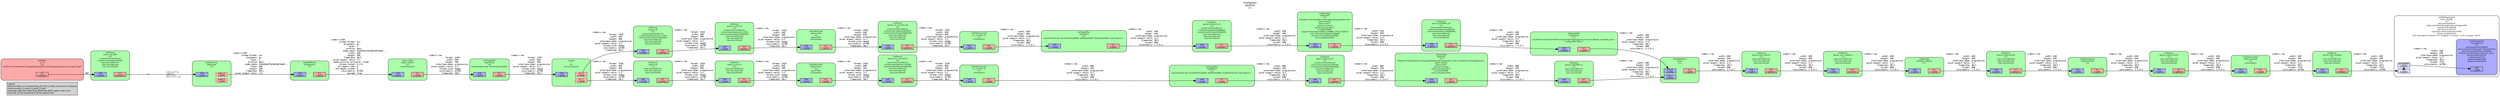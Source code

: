 digraph pipeline {
  rankdir=LR;
  fontname="sans";
  fontsize="10";
  labelloc=t;
  nodesep=.1;
  ranksep=.2;
  label="<GstPipeline>\npipeline0\n[>]";
  node [style="filled,rounded", shape=box, fontsize="9", fontname="sans", margin="0.0,0.0"];
  edge [labelfontsize="6", fontsize="9", fontname="monospace"];
  
  legend [
    pos="0,0!",
    margin="0.05,0.05",
    style="filled",
    label="Legend\lElement-States: [~] void-pending, [0] null, [-] ready, [=] paused, [>] playing\lPad-Activation: [-] none, [>] push, [<] pull\lPad-Flags: [b]locked, [f]lushing, [b]locking, [E]OS; upper-case is set\lPad-Task: [T] has started task, [t] has paused task\l",
  ];
  subgraph cluster_capsfilter2_0x2f406830 {
    fontname="Bitstream Vera Sans";
    fontsize="8";
    style="filled,rounded";
    color=black;
    label="GstCapsFilter\ncapsfilter2\n[>]\ncaps=video/x-raw, format=(string)RGB, width=(int)800, height=(int)320, pixel-aspect-r…";
    subgraph cluster_capsfilter2_0x2f406830_sink {
      label="";
      style="invis";
      capsfilter2_0x2f406830_sink_0x2f40e5b0 [color=black, fillcolor="#aaaaff", label="sink\n[>][bfb]", height="0.2", style="filled,solid"];
    }

    subgraph cluster_capsfilter2_0x2f406830_src {
      label="";
      style="invis";
      capsfilter2_0x2f406830_src_0x2f40e800 [color=black, fillcolor="#ffaaaa", label="src\n[>][bfb]", height="0.2", style="filled,solid"];
    }

    capsfilter2_0x2f406830_sink_0x2f40e5b0 -> capsfilter2_0x2f406830_src_0x2f40e800 [style="invis"];
    fillcolor="#aaffaa";
  }

  capsfilter2_0x2f406830_src_0x2f40e800 -> queue_hailonet_ld_0x2f21bba0_sink_0x2f3ce2d0 [label="video/x-raw\l               width: 800\l              height: 320\l      interlace-mode: progressive\l  pixel-aspect-ratio: 1/1\l           framerate: 30/1\l              format: RGB\l         colorimetry: 1:1:5:1\l"]
  subgraph cluster_capsfilter1_0x2f4064f0 {
    fontname="Bitstream Vera Sans";
    fontsize="8";
    style="filled,rounded";
    color=black;
    label="GstCapsFilter\ncapsfilter1\n[>]\ncaps=video/x-raw, format=(string)RGB, width=(int)640, height=(int)640, pixel-aspect-r…";
    subgraph cluster_capsfilter1_0x2f4064f0_sink {
      label="";
      style="invis";
      capsfilter1_0x2f4064f0_sink_0x2f40e110 [color=black, fillcolor="#aaaaff", label="sink\n[>][bfb]", height="0.2", style="filled,solid"];
    }

    subgraph cluster_capsfilter1_0x2f4064f0_src {
      label="";
      style="invis";
      capsfilter1_0x2f4064f0_src_0x2f40e360 [color=black, fillcolor="#ffaaaa", label="src\n[>][bfb]", height="0.2", style="filled,solid"];
    }

    capsfilter1_0x2f4064f0_sink_0x2f40e110 -> capsfilter1_0x2f4064f0_src_0x2f40e360 [style="invis"];
    fillcolor="#aaffaa";
  }

  capsfilter1_0x2f4064f0_src_0x2f40e360 -> queue_hailonet_od_0x2f21aca0_sink_0x2f2d9550 [label="video/x-raw\l               width: 640\l              height: 640\l      interlace-mode: progressive\l  pixel-aspect-ratio: 1/1\l           framerate: 30/1\l              format: RGB\l         colorimetry: 1:1:5:1\l"]
  subgraph cluster_capsfilter0_0x2f4061b0 {
    fontname="Bitstream Vera Sans";
    fontsize="8";
    style="filled,rounded";
    color=black;
    label="GstCapsFilter\ncapsfilter0\n[>]\ncaps=video/x-raw, format=(string)I420";
    subgraph cluster_capsfilter0_0x2f4061b0_sink {
      label="";
      style="invis";
      capsfilter0_0x2f4061b0_sink_0x2f3eba30 [color=black, fillcolor="#aaaaff", label="sink\n[>][bfb]", height="0.2", style="filled,solid"];
    }

    subgraph cluster_capsfilter0_0x2f4061b0_src {
      label="";
      style="invis";
      capsfilter0_0x2f4061b0_src_0x2f3ebc80 [color=black, fillcolor="#ffaaaa", label="src\n[>][bfb]", height="0.2", style="filled,solid"];
    }

    capsfilter0_0x2f4061b0_sink_0x2f3eba30 -> capsfilter0_0x2f4061b0_src_0x2f3ebc80 [style="invis"];
    fillcolor="#aaffaa";
  }

  capsfilter0_0x2f4061b0_src_0x2f3ebc80 -> t_0x2f396000_sink_0x2f2139e0 [label="video/x-raw\l              format: I420\l               width: 640\l              height: 360\l      interlace-mode: progressive\l  pixel-aspect-ratio: 1/1\l         chroma-site: mpeg2\l         colorimetry: bt709\l           framerate: 30/1\l"]
  subgraph cluster_hailo_display_0x2f4000f0 {
    fontname="Bitstream Vera Sans";
    fontsize="8";
    style="filled,rounded";
    color=black;
    label="GstFPSDisplaySink\nhailo_display\n[>]\ntext-overlay=FALSE\nvideo-sink=(GstXvImageSink) xvimagesink0\nmax-fps=19.428208\nmin-fps=14.922252\nsignal-fps-measurements=TRUE\nframes-rendered=50\nlast-message=\"rendered: 47, dropped: 0, current: 15.26, average: 16.65\"";
    subgraph cluster_hailo_display_0x2f4000f0_sink {
      label="";
      style="invis";
      _proxypad0_0x2f4040b0 [color=black, fillcolor="#ddddff", label="proxypad0\n[>][bfb]", height="0.2", style="filled,solid"];
    hailo_display_0x2f4000f0_sink_0x2f402060 -> _proxypad0_0x2f4040b0 [style=dashed, minlen=0]
      hailo_display_0x2f4000f0_sink_0x2f402060 [color=black, fillcolor="#ddddff", label="sink\n[>][bfb]", height="0.2", style="filled,solid"];
    }

    fillcolor="#ffffff";
    subgraph cluster_xvimagesink0_0x2f3fc340 {
      fontname="Bitstream Vera Sans";
      fontsize="8";
      style="filled,rounded";
      color=black;
      label="GstXvImageSink\nxvimagesink0\n[>]\nmax-lateness=5000000\nlast-sample=((GstSample*) 0x2f1b6250)\nprocessing-deadline=15000000\ndevice-name=\"glamor textured video\"\ndouble-buffer=FALSE\ncolorkey=526352\nwindow-width=640\nwindow-height=640";
      subgraph cluster_xvimagesink0_0x2f3fc340_sink {
        label="";
        style="invis";
        xvimagesink0_0x2f3fc340_sink_0x2f3eb7e0 [color=black, fillcolor="#aaaaff", label="sink\n[>][bfb]", height="0.2", style="filled,solid"];
      }

      fillcolor="#aaaaff";
    }

    _proxypad0_0x2f4040b0 -> xvimagesink0_0x2f3fc340_sink_0x2f3eb7e0 [label="video/x-raw\l               width: 640\l              height: 640\l      interlace-mode: progressive\l  pixel-aspect-ratio: 1/1\l           framerate: 30/1\l              format: YV12\l         colorimetry: bt709\l"]
  }

  subgraph cluster_queue_hailo_display_0x2f3d1040 {
    fontname="Bitstream Vera Sans";
    fontsize="8";
    style="filled,rounded";
    color=black;
    label="GstQueue\nqueue_hailo_display\n[>]\nmax-size-buffers=5\nmax-size-bytes=0\nmax-size-time=0";
    subgraph cluster_queue_hailo_display_0x2f3d1040_sink {
      label="";
      style="invis";
      queue_hailo_display_0x2f3d1040_sink_0x2f3eb340 [color=black, fillcolor="#aaaaff", label="sink\n[>][bfb]", height="0.2", style="filled,solid"];
    }

    subgraph cluster_queue_hailo_display_0x2f3d1040_src {
      label="";
      style="invis";
      queue_hailo_display_0x2f3d1040_src_0x2f3eb590 [color=black, fillcolor="#ffaaaa", label="src\n[>][bfb][T]", height="0.2", style="filled,solid"];
    }

    queue_hailo_display_0x2f3d1040_sink_0x2f3eb340 -> queue_hailo_display_0x2f3d1040_src_0x2f3eb590 [style="invis"];
    fillcolor="#aaffaa";
  }

  queue_hailo_display_0x2f3d1040_src_0x2f3eb590 -> hailo_display_0x2f4000f0_sink_0x2f402060 [label="video/x-raw\l               width: 640\l              height: 640\l      interlace-mode: progressive\l  pixel-aspect-ratio: 1/1\l           framerate: 30/1\l              format: YV12\l         colorimetry: bt709\l"]
  subgraph cluster_videoconvert0_0x2f3a5500 {
    fontname="Bitstream Vera Sans";
    fontsize="8";
    style="filled,rounded";
    color=black;
    label="GstVideoConvert\nvideoconvert0\n[>]\nn-threads=3";
    subgraph cluster_videoconvert0_0x2f3a5500_sink {
      label="";
      style="invis";
      videoconvert0_0x2f3a5500_sink_0x2f3eaea0 [color=black, fillcolor="#aaaaff", label="sink\n[>][bfb]", height="0.2", style="filled,solid"];
    }

    subgraph cluster_videoconvert0_0x2f3a5500_src {
      label="";
      style="invis";
      videoconvert0_0x2f3a5500_src_0x2f3eb0f0 [color=black, fillcolor="#ffaaaa", label="src\n[>][bfb]", height="0.2", style="filled,solid"];
    }

    videoconvert0_0x2f3a5500_sink_0x2f3eaea0 -> videoconvert0_0x2f3a5500_src_0x2f3eb0f0 [style="invis"];
    fillcolor="#aaffaa";
  }

  videoconvert0_0x2f3a5500_src_0x2f3eb0f0 -> queue_hailo_display_0x2f3d1040_sink_0x2f3eb340 [label="video/x-raw\l               width: 640\l              height: 640\l      interlace-mode: progressive\l  pixel-aspect-ratio: 1/1\l           framerate: 30/1\l              format: YV12\l         colorimetry: bt709\l"]
  subgraph cluster_queue_videoconvert_0x2f3d0d40 {
    fontname="Bitstream Vera Sans";
    fontsize="8";
    style="filled,rounded";
    color=black;
    label="GstQueue\nqueue_videoconvert\n[>]\nmax-size-buffers=5\nmax-size-bytes=0\nmax-size-time=0";
    subgraph cluster_queue_videoconvert_0x2f3d0d40_sink {
      label="";
      style="invis";
      queue_videoconvert_0x2f3d0d40_sink_0x2f3eaa00 [color=black, fillcolor="#aaaaff", label="sink\n[>][bfb]", height="0.2", style="filled,solid"];
    }

    subgraph cluster_queue_videoconvert_0x2f3d0d40_src {
      label="";
      style="invis";
      queue_videoconvert_0x2f3d0d40_src_0x2f3eac50 [color=black, fillcolor="#ffaaaa", label="src\n[>][bfb][T]", height="0.2", style="filled,solid"];
    }

    queue_videoconvert_0x2f3d0d40_sink_0x2f3eaa00 -> queue_videoconvert_0x2f3d0d40_src_0x2f3eac50 [style="invis"];
    fillcolor="#aaffaa";
  }

  queue_videoconvert_0x2f3d0d40_src_0x2f3eac50 -> videoconvert0_0x2f3a5500_sink_0x2f3eaea0 [label="video/x-raw\l               width: 640\l              height: 640\l      interlace-mode: progressive\l  pixel-aspect-ratio: 1/1\l           framerate: 30/1\l              format: RGB\l         colorimetry: 1:1:5:1\l"]
  subgraph cluster_hailooverlay0_0x2f3ec1c0 {
    fontname="Bitstream Vera Sans";
    fontsize="8";
    style="filled,rounded";
    color=black;
    label="GstHailoOverlay\nhailooverlay0\n[>]";
    subgraph cluster_hailooverlay0_0x2f3ec1c0_sink {
      label="";
      style="invis";
      hailooverlay0_0x2f3ec1c0_sink_0x2f3ea560 [color=black, fillcolor="#aaaaff", label="sink\n[>][bfb]", height="0.2", style="filled,solid"];
    }

    subgraph cluster_hailooverlay0_0x2f3ec1c0_src {
      label="";
      style="invis";
      hailooverlay0_0x2f3ec1c0_src_0x2f3ea7b0 [color=black, fillcolor="#ffaaaa", label="src\n[>][bfb]", height="0.2", style="filled,solid"];
    }

    hailooverlay0_0x2f3ec1c0_sink_0x2f3ea560 -> hailooverlay0_0x2f3ec1c0_src_0x2f3ea7b0 [style="invis"];
    fillcolor="#aaffaa";
  }

  hailooverlay0_0x2f3ec1c0_src_0x2f3ea7b0 -> queue_videoconvert_0x2f3d0d40_sink_0x2f3eaa00 [label="video/x-raw\l               width: 640\l              height: 640\l      interlace-mode: progressive\l  pixel-aspect-ratio: 1/1\l           framerate: 30/1\l              format: RGB\l         colorimetry: 1:1:5:1\l"]
  subgraph cluster_queue_hailooverlay_0x2f3d0a40 {
    fontname="Bitstream Vera Sans";
    fontsize="8";
    style="filled,rounded";
    color=black;
    label="GstQueue\nqueue_hailooverlay\n[>]\nmax-size-buffers=5\nmax-size-bytes=0\nmax-size-time=0";
    subgraph cluster_queue_hailooverlay_0x2f3d0a40_sink {
      label="";
      style="invis";
      queue_hailooverlay_0x2f3d0a40_sink_0x2f3ea0c0 [color=black, fillcolor="#aaaaff", label="sink\n[>][bfb]", height="0.2", style="filled,solid"];
    }

    subgraph cluster_queue_hailooverlay_0x2f3d0a40_src {
      label="";
      style="invis";
      queue_hailooverlay_0x2f3d0a40_src_0x2f3ea310 [color=black, fillcolor="#ffaaaa", label="src\n[>][bfb][T]", height="0.2", style="filled,solid"];
    }

    queue_hailooverlay_0x2f3d0a40_sink_0x2f3ea0c0 -> queue_hailooverlay_0x2f3d0a40_src_0x2f3ea310 [style="invis"];
    fillcolor="#aaffaa";
  }

  queue_hailooverlay_0x2f3d0a40_src_0x2f3ea310 -> hailooverlay0_0x2f3ec1c0_sink_0x2f3ea560 [label="video/x-raw\l               width: 640\l              height: 640\l      interlace-mode: progressive\l  pixel-aspect-ratio: 1/1\l           framerate: 30/1\l              format: RGB\l         colorimetry: 1:1:5:1\l"]
  subgraph cluster_identity_callback_0x2f3e40e0 {
    fontname="Bitstream Vera Sans";
    fontsize="8";
    style="filled,rounded";
    color=black;
    label="GstIdentity\nidentity_callback\n[>]";
    subgraph cluster_identity_callback_0x2f3e40e0_sink {
      label="";
      style="invis";
      identity_callback_0x2f3e40e0_sink_0x2f3cf9f0 [color=black, fillcolor="#aaaaff", label="sink\n[>][bfb]", height="0.2", style="filled,solid"];
    }

    subgraph cluster_identity_callback_0x2f3e40e0_src {
      label="";
      style="invis";
      identity_callback_0x2f3e40e0_src_0x2f3cfc40 [color=black, fillcolor="#ffaaaa", label="src\n[>][bfb]", height="0.2", style="filled,solid"];
    }

    identity_callback_0x2f3e40e0_sink_0x2f3cf9f0 -> identity_callback_0x2f3e40e0_src_0x2f3cfc40 [style="invis"];
    fillcolor="#aaffaa";
  }

  identity_callback_0x2f3e40e0_src_0x2f3cfc40 -> queue_hailooverlay_0x2f3d0a40_sink_0x2f3ea0c0 [label="video/x-raw\l               width: 640\l              height: 640\l      interlace-mode: progressive\l  pixel-aspect-ratio: 1/1\l           framerate: 30/1\l              format: RGB\l         colorimetry: 1:1:5:1\l"]
  subgraph cluster_queue_user_callback_0x2f3d0740 {
    fontname="Bitstream Vera Sans";
    fontsize="8";
    style="filled,rounded";
    color=black;
    label="GstQueue\nqueue_user_callback\n[>]\nmax-size-buffers=5\nmax-size-bytes=0\nmax-size-time=0";
    subgraph cluster_queue_user_callback_0x2f3d0740_sink {
      label="";
      style="invis";
      queue_user_callback_0x2f3d0740_sink_0x2f3cf550 [color=black, fillcolor="#aaaaff", label="sink\n[>][bfb]", height="0.2", style="filled,solid"];
    }

    subgraph cluster_queue_user_callback_0x2f3d0740_src {
      label="";
      style="invis";
      queue_user_callback_0x2f3d0740_src_0x2f3cf7a0 [color=black, fillcolor="#ffaaaa", label="src\n[>][bfb][T]", height="0.2", style="filled,solid"];
    }

    queue_user_callback_0x2f3d0740_sink_0x2f3cf550 -> queue_user_callback_0x2f3d0740_src_0x2f3cf7a0 [style="invis"];
    fillcolor="#aaffaa";
  }

  queue_user_callback_0x2f3d0740_src_0x2f3cf7a0 -> identity_callback_0x2f3e40e0_sink_0x2f3cf9f0 [label="video/x-raw\l               width: 640\l              height: 640\l      interlace-mode: progressive\l  pixel-aspect-ratio: 1/1\l           framerate: 30/1\l              format: RGB\l         colorimetry: 1:1:5:1\l"]
  subgraph cluster_queue_hailo_python_0x2f3d0440 {
    fontname="Bitstream Vera Sans";
    fontsize="8";
    style="filled,rounded";
    color=black;
    label="GstQueue\nqueue_hailo_python\n[>]\nmax-size-buffers=5\nmax-size-bytes=0\nmax-size-time=0";
    subgraph cluster_queue_hailo_python_0x2f3d0440_sink {
      label="";
      style="invis";
      queue_hailo_python_0x2f3d0440_sink_0x2f3cf0b0 [color=black, fillcolor="#aaaaff", label="sink\n[>][bfb]", height="0.2", style="filled,solid"];
    }

    subgraph cluster_queue_hailo_python_0x2f3d0440_src {
      label="";
      style="invis";
      queue_hailo_python_0x2f3d0440_src_0x2f3cf300 [color=black, fillcolor="#ffaaaa", label="src\n[>][bfb][T]", height="0.2", style="filled,solid"];
    }

    queue_hailo_python_0x2f3d0440_sink_0x2f3cf0b0 -> queue_hailo_python_0x2f3d0440_src_0x2f3cf300 [style="invis"];
    fillcolor="#aaffaa";
  }

  queue_hailo_python_0x2f3d0440_src_0x2f3cf300 -> queue_user_callback_0x2f3d0740_sink_0x2f3cf550 [label="video/x-raw\l               width: 640\l              height: 640\l      interlace-mode: progressive\l  pixel-aspect-ratio: 1/1\l           framerate: 30/1\l              format: RGB\l         colorimetry: 1:1:5:1\l"]
  subgraph cluster_queue_hailofilter_ld_0x2f3d0140 {
    fontname="Bitstream Vera Sans";
    fontsize="8";
    style="filled,rounded";
    color=black;
    label="GstQueue\nqueue_hailofilter_ld\n[>]\nmax-size-buffers=3\nmax-size-bytes=0\nmax-size-time=0";
    subgraph cluster_queue_hailofilter_ld_0x2f3d0140_sink {
      label="";
      style="invis";
      queue_hailofilter_ld_0x2f3d0140_sink_0x2f3cec10 [color=black, fillcolor="#aaaaff", label="sink\n[>][bfb]", height="0.2", style="filled,solid"];
    }

    subgraph cluster_queue_hailofilter_ld_0x2f3d0140_src {
      label="";
      style="invis";
      queue_hailofilter_ld_0x2f3d0140_src_0x2f3cee60 [color=black, fillcolor="#ffaaaa", label="src\n[>][bfb][T]", height="0.2", style="filled,solid"];
    }

    queue_hailofilter_ld_0x2f3d0140_sink_0x2f3cec10 -> queue_hailofilter_ld_0x2f3d0140_src_0x2f3cee60 [style="invis"];
    fillcolor="#aaffaa";
  }

  queue_hailofilter_ld_0x2f3d0140_src_0x2f3cee60 -> hmux_0x2f20c010_sink_1_0x2f2122c0 [label="video/x-raw\l               width: 800\l              height: 320\l      interlace-mode: progressive\l  pixel-aspect-ratio: 1/1\l           framerate: 30/1\l              format: RGB\l         colorimetry: 1:1:5:1\l"]
  subgraph cluster_hailonet1_0x2f22e6c0 {
    fontname="Bitstream Vera Sans";
    fontsize="8";
    style="filled,rounded";
    color=black;
    label="GstHailoNet\nhailonet1\n[>]\nhef-path=\"/home/william-stengg/Desktop/Hailo-Application-Code-Examples/runtime/python/la…\nbatch-size=2\ndevice-id=\"\"\ndevice-count=0\nvdevice-group-id=\"1\"\nis-active=TRUE\nforce-writable=TRUE";
    subgraph cluster_hailonet1_0x2f22e6c0_sink {
      label="";
      style="invis";
      hailonet1_0x2f22e6c0_sink_0x2f3ce770 [color=black, fillcolor="#aaaaff", label="sink\n[>][bfb]", height="0.2", style="filled,solid"];
    }

    subgraph cluster_hailonet1_0x2f22e6c0_src {
      label="";
      style="invis";
      hailonet1_0x2f22e6c0_src_0x2f3ce9c0 [color=black, fillcolor="#ffaaaa", label="src\n[>][bfb]", height="0.2", style="filled,solid"];
    }

    hailonet1_0x2f22e6c0_sink_0x2f3ce770 -> hailonet1_0x2f22e6c0_src_0x2f3ce9c0 [style="invis"];
    fillcolor="#aaffaa";
  }

  hailonet1_0x2f22e6c0_src_0x2f3ce9c0 -> queue_hailofilter_ld_0x2f3d0140_sink_0x2f3cec10 [label="video/x-raw\l               width: 800\l              height: 320\l      interlace-mode: progressive\l  pixel-aspect-ratio: 1/1\l           framerate: 30/1\l              format: RGB\l         colorimetry: 1:1:5:1\l"]
  subgraph cluster_queue_hailonet_ld_0x2f21bba0 {
    fontname="Bitstream Vera Sans";
    fontsize="8";
    style="filled,rounded";
    color=black;
    label="GstQueue\nqueue_hailonet_ld\n[>]\ncurrent-level-buffers=3\ncurrent-level-bytes=2304000\ncurrent-level-time=100000000\nmax-size-buffers=3\nmax-size-bytes=0\nmax-size-time=0";
    subgraph cluster_queue_hailonet_ld_0x2f21bba0_sink {
      label="";
      style="invis";
      queue_hailonet_ld_0x2f21bba0_sink_0x2f3ce2d0 [color=black, fillcolor="#aaaaff", label="sink\n[>][bfb]", height="0.2", style="filled,solid"];
    }

    subgraph cluster_queue_hailonet_ld_0x2f21bba0_src {
      label="";
      style="invis";
      queue_hailonet_ld_0x2f21bba0_src_0x2f3ce520 [color=black, fillcolor="#ffaaaa", label="src\n[>][bfb][T]", height="0.2", style="filled,solid"];
    }

    queue_hailonet_ld_0x2f21bba0_sink_0x2f3ce2d0 -> queue_hailonet_ld_0x2f21bba0_src_0x2f3ce520 [style="invis"];
    fillcolor="#aaffaa";
  }

  queue_hailonet_ld_0x2f21bba0_src_0x2f3ce520 -> hailonet1_0x2f22e6c0_sink_0x2f3ce770 [label="video/x-raw\l               width: 800\l              height: 320\l      interlace-mode: progressive\l  pixel-aspect-ratio: 1/1\l           framerate: 30/1\l              format: RGB\l         colorimetry: 1:1:5:1\l"]
  subgraph cluster_src_convert_ld_0x2f3a5020 {
    fontname="Bitstream Vera Sans";
    fontsize="8";
    style="filled,rounded";
    color=black;
    label="GstVideoConvert\nsrc_convert_ld\n[>]\nn-threads=3";
    subgraph cluster_src_convert_ld_0x2f3a5020_sink {
      label="";
      style="invis";
      src_convert_ld_0x2f3a5020_sink_0x2f3c1c20 [color=black, fillcolor="#aaaaff", label="sink\n[>][bfb]", height="0.2", style="filled,solid"];
    }

    subgraph cluster_src_convert_ld_0x2f3a5020_src {
      label="";
      style="invis";
      src_convert_ld_0x2f3a5020_src_0x2f3ce080 [color=black, fillcolor="#ffaaaa", label="src\n[>][bfb]", height="0.2", style="filled,solid"];
    }

    src_convert_ld_0x2f3a5020_sink_0x2f3c1c20 -> src_convert_ld_0x2f3a5020_src_0x2f3ce080 [style="invis"];
    fillcolor="#aaffaa";
  }

  src_convert_ld_0x2f3a5020_src_0x2f3ce080 -> capsfilter2_0x2f406830_sink_0x2f40e5b0 [label="video/x-raw\l               width: 800\l              height: 320\l      interlace-mode: progressive\l  pixel-aspect-ratio: 1/1\l           framerate: 30/1\l              format: RGB\l         colorimetry: 1:1:5:1\l"]
  subgraph cluster_queue_src_convert_ld_0x2f21b8a0 {
    fontname="Bitstream Vera Sans";
    fontsize="8";
    style="filled,rounded";
    color=black;
    label="GstQueue\nqueue_src_convert_ld\n[>]\ncurrent-level-buffers=3\ncurrent-level-bytes=1152000\ncurrent-level-time=100000000\nmax-size-buffers=3\nmax-size-bytes=0\nmax-size-time=0";
    subgraph cluster_queue_src_convert_ld_0x2f21b8a0_sink {
      label="";
      style="invis";
      queue_src_convert_ld_0x2f21b8a0_sink_0x2f3c1780 [color=black, fillcolor="#aaaaff", label="sink\n[>][bfb]", height="0.2", style="filled,solid"];
    }

    subgraph cluster_queue_src_convert_ld_0x2f21b8a0_src {
      label="";
      style="invis";
      queue_src_convert_ld_0x2f21b8a0_src_0x2f3c19d0 [color=black, fillcolor="#ffaaaa", label="src\n[>][bfb][T]", height="0.2", style="filled,solid"];
    }

    queue_src_convert_ld_0x2f21b8a0_sink_0x2f3c1780 -> queue_src_convert_ld_0x2f21b8a0_src_0x2f3c19d0 [style="invis"];
    fillcolor="#aaffaa";
  }

  queue_src_convert_ld_0x2f21b8a0_src_0x2f3c19d0 -> src_convert_ld_0x2f3a5020_sink_0x2f3c1c20 [label="video/x-raw\l              format: I420\l               width: 800\l              height: 320\l      interlace-mode: progressive\l  pixel-aspect-ratio: 1/1\l         chroma-site: mpeg2\l         colorimetry: bt709\l           framerate: 30/1\l"]
  subgraph cluster_videoscale1_0x2f3a4b40 {
    fontname="Bitstream Vera Sans";
    fontsize="8";
    style="filled,rounded";
    color=black;
    label="GstVideoScale\nvideoscale1\n[>]\nqos=TRUE\nn-threads=2";
    subgraph cluster_videoscale1_0x2f3a4b40_sink {
      label="";
      style="invis";
      videoscale1_0x2f3a4b40_sink_0x2f3c12e0 [color=black, fillcolor="#aaaaff", label="sink\n[>][bfb]", height="0.2", style="filled,solid"];
    }

    subgraph cluster_videoscale1_0x2f3a4b40_src {
      label="";
      style="invis";
      videoscale1_0x2f3a4b40_src_0x2f3c1530 [color=black, fillcolor="#ffaaaa", label="src\n[>][bfb]", height="0.2", style="filled,solid"];
    }

    videoscale1_0x2f3a4b40_sink_0x2f3c12e0 -> videoscale1_0x2f3a4b40_src_0x2f3c1530 [style="invis"];
    fillcolor="#aaffaa";
  }

  videoscale1_0x2f3a4b40_src_0x2f3c1530 -> queue_src_convert_ld_0x2f21b8a0_sink_0x2f3c1780 [label="video/x-raw\l              format: I420\l               width: 800\l              height: 320\l      interlace-mode: progressive\l  pixel-aspect-ratio: 1/1\l         chroma-site: mpeg2\l         colorimetry: bt709\l           framerate: 30/1\l"]
  subgraph cluster_queue_scale_ld_0x2f21b5a0 {
    fontname="Bitstream Vera Sans";
    fontsize="8";
    style="filled,rounded";
    color=black;
    label="GstQueue\nqueue_scale_ld\n[>]\nmax-size-buffers=3\nmax-size-bytes=0\nmax-size-time=0";
    subgraph cluster_queue_scale_ld_0x2f21b5a0_sink {
      label="";
      style="invis";
      queue_scale_ld_0x2f21b5a0_sink_0x2f3c0e40 [color=black, fillcolor="#aaaaff", label="sink\n[>][bfb]", height="0.2", style="filled,solid"];
    }

    subgraph cluster_queue_scale_ld_0x2f21b5a0_src {
      label="";
      style="invis";
      queue_scale_ld_0x2f21b5a0_src_0x2f3c1090 [color=black, fillcolor="#ffaaaa", label="src\n[>][bfb][T]", height="0.2", style="filled,solid"];
    }

    queue_scale_ld_0x2f21b5a0_sink_0x2f3c0e40 -> queue_scale_ld_0x2f21b5a0_src_0x2f3c1090 [style="invis"];
    fillcolor="#aaffaa";
  }

  queue_scale_ld_0x2f21b5a0_src_0x2f3c1090 -> videoscale1_0x2f3a4b40_sink_0x2f3c12e0 [label="video/x-raw\l              format: I420\l               width: 640\l              height: 360\l      interlace-mode: progressive\l  pixel-aspect-ratio: 1/1\l         chroma-site: mpeg2\l         colorimetry: bt709\l           framerate: 30/1\l"]
  subgraph cluster_queue_ld_0x2f21b2a0 {
    fontname="Bitstream Vera Sans";
    fontsize="8";
    style="filled,rounded";
    color=black;
    label="GstQueue\nqueue_ld\n[>]\nmax-size-buffers=3\nmax-size-bytes=0\nmax-size-time=0";
    subgraph cluster_queue_ld_0x2f21b2a0_sink {
      label="";
      style="invis";
      queue_ld_0x2f21b2a0_sink_0x2f3c09a0 [color=black, fillcolor="#aaaaff", label="sink\n[>][bfb]", height="0.2", style="filled,solid"];
    }

    subgraph cluster_queue_ld_0x2f21b2a0_src {
      label="";
      style="invis";
      queue_ld_0x2f21b2a0_src_0x2f3c0bf0 [color=black, fillcolor="#ffaaaa", label="src\n[>][bfb][T]", height="0.2", style="filled,solid"];
    }

    queue_ld_0x2f21b2a0_sink_0x2f3c09a0 -> queue_ld_0x2f21b2a0_src_0x2f3c0bf0 [style="invis"];
    fillcolor="#aaffaa";
  }

  queue_ld_0x2f21b2a0_src_0x2f3c0bf0 -> queue_scale_ld_0x2f21b5a0_sink_0x2f3c0e40 [label="video/x-raw\l              format: I420\l               width: 640\l              height: 360\l      interlace-mode: progressive\l  pixel-aspect-ratio: 1/1\l         chroma-site: mpeg2\l         colorimetry: bt709\l           framerate: 30/1\l"]
  subgraph cluster_hailofilter0_0x2f3c8100 {
    fontname="Bitstream Vera Sans";
    fontsize="8";
    style="filled,rounded";
    color=black;
    label="GstHailofilter\nhailofilter0\n[>]\nso-path=\"/usr/lib/aarch64-linux-gnu/hailo/tappas/post_processes/libyolo_hailortpp_post.…\nconfig-path=\"NULL\"";
    subgraph cluster_hailofilter0_0x2f3c8100_sink {
      label="";
      style="invis";
      hailofilter0_0x2f3c8100_sink_0x2f3c0500 [color=black, fillcolor="#aaaaff", label="sink\n[>][bfb]", height="0.2", style="filled,solid"];
    }

    subgraph cluster_hailofilter0_0x2f3c8100_src {
      label="";
      style="invis";
      hailofilter0_0x2f3c8100_src_0x2f3c0750 [color=black, fillcolor="#ffaaaa", label="src\n[>][bfb]", height="0.2", style="filled,solid"];
    }

    hailofilter0_0x2f3c8100_sink_0x2f3c0500 -> hailofilter0_0x2f3c8100_src_0x2f3c0750 [style="invis"];
    fillcolor="#aaffaa";
  }

  hailofilter0_0x2f3c8100_src_0x2f3c0750 -> hmux_0x2f20c010_sink_0_0x2f212070 [label="video/x-raw\l               width: 640\l              height: 640\l      interlace-mode: progressive\l  pixel-aspect-ratio: 1/1\l           framerate: 30/1\l              format: RGB\l         colorimetry: 1:1:5:1\l"]
  subgraph cluster_queue_hailofilter_od_0x2f21afa0 {
    fontname="Bitstream Vera Sans";
    fontsize="8";
    style="filled,rounded";
    color=black;
    label="GstQueue\nqueue_hailofilter_od\n[>]\ncurrent-level-buffers=3\ncurrent-level-bytes=3686400\ncurrent-level-time=100000000\nmax-size-buffers=3\nmax-size-bytes=0\nmax-size-time=0";
    subgraph cluster_queue_hailofilter_od_0x2f21afa0_sink {
      label="";
      style="invis";
      queue_hailofilter_od_0x2f21afa0_sink_0x2f3c0060 [color=black, fillcolor="#aaaaff", label="sink\n[>][bfb]", height="0.2", style="filled,solid"];
    }

    subgraph cluster_queue_hailofilter_od_0x2f21afa0_src {
      label="";
      style="invis";
      queue_hailofilter_od_0x2f21afa0_src_0x2f3c02b0 [color=black, fillcolor="#ffaaaa", label="src\n[>][bfb][T]", height="0.2", style="filled,solid"];
    }

    queue_hailofilter_od_0x2f21afa0_sink_0x2f3c0060 -> queue_hailofilter_od_0x2f21afa0_src_0x2f3c02b0 [style="invis"];
    fillcolor="#aaffaa";
  }

  queue_hailofilter_od_0x2f21afa0_src_0x2f3c02b0 -> hailofilter0_0x2f3c8100_sink_0x2f3c0500 [label="video/x-raw\l               width: 640\l              height: 640\l      interlace-mode: progressive\l  pixel-aspect-ratio: 1/1\l           framerate: 30/1\l              format: RGB\l         colorimetry: 1:1:5:1\l"]
  subgraph cluster_hailonet0_0x2f22e5a0 {
    fontname="Bitstream Vera Sans";
    fontsize="8";
    style="filled,rounded";
    color=black;
    label="GstHailoNet\nhailonet0\n[>]\nhef-path=\"/home/william-stengg/Desktop/yolov8m.hef\"\nbatch-size=2\ndevice-id=\"\"\ndevice-count=0\nvdevice-group-id=\"1\"\nis-active=TRUE\noutput-format-type=HAILO_FORMAT_TYPE_FLOAT32\nnms-score-threshold=0.300000\nnms-iou-threshold=0.450000\nforce-writable=TRUE";
    subgraph cluster_hailonet0_0x2f22e5a0_sink {
      label="";
      style="invis";
      hailonet0_0x2f22e5a0_sink_0x2f2d99f0 [color=black, fillcolor="#aaaaff", label="sink\n[>][bfb]", height="0.2", style="filled,solid"];
    }

    subgraph cluster_hailonet0_0x2f22e5a0_src {
      label="";
      style="invis";
      hailonet0_0x2f22e5a0_src_0x2f2d9c40 [color=black, fillcolor="#ffaaaa", label="src\n[>][bfb]", height="0.2", style="filled,solid"];
    }

    hailonet0_0x2f22e5a0_sink_0x2f2d99f0 -> hailonet0_0x2f22e5a0_src_0x2f2d9c40 [style="invis"];
    fillcolor="#aaffaa";
  }

  hailonet0_0x2f22e5a0_src_0x2f2d9c40 -> queue_hailofilter_od_0x2f21afa0_sink_0x2f3c0060 [label="video/x-raw\l               width: 640\l              height: 640\l      interlace-mode: progressive\l  pixel-aspect-ratio: 1/1\l           framerate: 30/1\l              format: RGB\l         colorimetry: 1:1:5:1\l"]
  subgraph cluster_queue_hailonet_od_0x2f21aca0 {
    fontname="Bitstream Vera Sans";
    fontsize="8";
    style="filled,rounded";
    color=black;
    label="GstQueue\nqueue_hailonet_od\n[>]\ncurrent-level-buffers=3\ncurrent-level-bytes=3686400\ncurrent-level-time=100000000\nmax-size-buffers=3\nmax-size-bytes=0\nmax-size-time=0";
    subgraph cluster_queue_hailonet_od_0x2f21aca0_sink {
      label="";
      style="invis";
      queue_hailonet_od_0x2f21aca0_sink_0x2f2d9550 [color=black, fillcolor="#aaaaff", label="sink\n[>][bfb]", height="0.2", style="filled,solid"];
    }

    subgraph cluster_queue_hailonet_od_0x2f21aca0_src {
      label="";
      style="invis";
      queue_hailonet_od_0x2f21aca0_src_0x2f2d97a0 [color=black, fillcolor="#ffaaaa", label="src\n[>][bfb][T]", height="0.2", style="filled,solid"];
    }

    queue_hailonet_od_0x2f21aca0_sink_0x2f2d9550 -> queue_hailonet_od_0x2f21aca0_src_0x2f2d97a0 [style="invis"];
    fillcolor="#aaffaa";
  }

  queue_hailonet_od_0x2f21aca0_src_0x2f2d97a0 -> hailonet0_0x2f22e5a0_sink_0x2f2d99f0 [label="video/x-raw\l               width: 640\l              height: 640\l      interlace-mode: progressive\l  pixel-aspect-ratio: 1/1\l           framerate: 30/1\l              format: RGB\l         colorimetry: 1:1:5:1\l"]
  subgraph cluster_src_convert_od_0x2f3a4660 {
    fontname="Bitstream Vera Sans";
    fontsize="8";
    style="filled,rounded";
    color=black;
    label="GstVideoConvert\nsrc_convert_od\n[>]\nn-threads=3";
    subgraph cluster_src_convert_od_0x2f3a4660_sink {
      label="";
      style="invis";
      src_convert_od_0x2f3a4660_sink_0x2f2d90b0 [color=black, fillcolor="#aaaaff", label="sink\n[>][bfb]", height="0.2", style="filled,solid"];
    }

    subgraph cluster_src_convert_od_0x2f3a4660_src {
      label="";
      style="invis";
      src_convert_od_0x2f3a4660_src_0x2f2d9300 [color=black, fillcolor="#ffaaaa", label="src\n[>][bfb]", height="0.2", style="filled,solid"];
    }

    src_convert_od_0x2f3a4660_sink_0x2f2d90b0 -> src_convert_od_0x2f3a4660_src_0x2f2d9300 [style="invis"];
    fillcolor="#aaffaa";
  }

  src_convert_od_0x2f3a4660_src_0x2f2d9300 -> capsfilter1_0x2f4064f0_sink_0x2f40e110 [label="video/x-raw\l               width: 640\l              height: 640\l      interlace-mode: progressive\l  pixel-aspect-ratio: 1/1\l           framerate: 30/1\l              format: RGB\l         colorimetry: 1:1:5:1\l"]
  subgraph cluster_queue_src_convert_od_0x2f21a9a0 {
    fontname="Bitstream Vera Sans";
    fontsize="8";
    style="filled,rounded";
    color=black;
    label="GstQueue\nqueue_src_convert_od\n[>]\ncurrent-level-buffers=3\ncurrent-level-bytes=1843200\ncurrent-level-time=100000000\nmax-size-buffers=3\nmax-size-bytes=0\nmax-size-time=0";
    subgraph cluster_queue_src_convert_od_0x2f21a9a0_sink {
      label="";
      style="invis";
      queue_src_convert_od_0x2f21a9a0_sink_0x2f2d8c10 [color=black, fillcolor="#aaaaff", label="sink\n[>][bfb]", height="0.2", style="filled,solid"];
    }

    subgraph cluster_queue_src_convert_od_0x2f21a9a0_src {
      label="";
      style="invis";
      queue_src_convert_od_0x2f21a9a0_src_0x2f2d8e60 [color=black, fillcolor="#ffaaaa", label="src\n[>][bfb][T]", height="0.2", style="filled,solid"];
    }

    queue_src_convert_od_0x2f21a9a0_sink_0x2f2d8c10 -> queue_src_convert_od_0x2f21a9a0_src_0x2f2d8e60 [style="invis"];
    fillcolor="#aaffaa";
  }

  queue_src_convert_od_0x2f21a9a0_src_0x2f2d8e60 -> src_convert_od_0x2f3a4660_sink_0x2f2d90b0 [label="video/x-raw\l              format: I420\l               width: 640\l              height: 640\l      interlace-mode: progressive\l  pixel-aspect-ratio: 1/1\l         chroma-site: mpeg2\l         colorimetry: bt709\l           framerate: 30/1\l"]
  subgraph cluster_videoscale0_0x2f3a4180 {
    fontname="Bitstream Vera Sans";
    fontsize="8";
    style="filled,rounded";
    color=black;
    label="GstVideoScale\nvideoscale0\n[>]\nqos=TRUE\nn-threads=2";
    subgraph cluster_videoscale0_0x2f3a4180_sink {
      label="";
      style="invis";
      videoscale0_0x2f3a4180_sink_0x2f2d8770 [color=black, fillcolor="#aaaaff", label="sink\n[>][bfb]", height="0.2", style="filled,solid"];
    }

    subgraph cluster_videoscale0_0x2f3a4180_src {
      label="";
      style="invis";
      videoscale0_0x2f3a4180_src_0x2f2d89c0 [color=black, fillcolor="#ffaaaa", label="src\n[>][bfb]", height="0.2", style="filled,solid"];
    }

    videoscale0_0x2f3a4180_sink_0x2f2d8770 -> videoscale0_0x2f3a4180_src_0x2f2d89c0 [style="invis"];
    fillcolor="#aaffaa";
  }

  videoscale0_0x2f3a4180_src_0x2f2d89c0 -> queue_src_convert_od_0x2f21a9a0_sink_0x2f2d8c10 [label="video/x-raw\l              format: I420\l               width: 640\l              height: 640\l      interlace-mode: progressive\l  pixel-aspect-ratio: 1/1\l         chroma-site: mpeg2\l         colorimetry: bt709\l           framerate: 30/1\l"]
  subgraph cluster_queue_scale_od_0x2f21a6a0 {
    fontname="Bitstream Vera Sans";
    fontsize="8";
    style="filled,rounded";
    color=black;
    label="GstQueue\nqueue_scale_od\n[>]\ncurrent-level-buffers=3\ncurrent-level-bytes=1117440\ncurrent-level-time=100000000\nmax-size-buffers=3\nmax-size-bytes=0\nmax-size-time=0";
    subgraph cluster_queue_scale_od_0x2f21a6a0_sink {
      label="";
      style="invis";
      queue_scale_od_0x2f21a6a0_sink_0x2f2d82d0 [color=black, fillcolor="#aaaaff", label="sink\n[>][bfb]", height="0.2", style="filled,solid"];
    }

    subgraph cluster_queue_scale_od_0x2f21a6a0_src {
      label="";
      style="invis";
      queue_scale_od_0x2f21a6a0_src_0x2f2d8520 [color=black, fillcolor="#ffaaaa", label="src\n[>][bfb][T]", height="0.2", style="filled,solid"];
    }

    queue_scale_od_0x2f21a6a0_sink_0x2f2d82d0 -> queue_scale_od_0x2f21a6a0_src_0x2f2d8520 [style="invis"];
    fillcolor="#aaffaa";
  }

  queue_scale_od_0x2f21a6a0_src_0x2f2d8520 -> videoscale0_0x2f3a4180_sink_0x2f2d8770 [label="video/x-raw\l              format: I420\l               width: 640\l              height: 360\l      interlace-mode: progressive\l  pixel-aspect-ratio: 1/1\l         chroma-site: mpeg2\l         colorimetry: bt709\l           framerate: 30/1\l"]
  subgraph cluster_queue_od_0x2f21a3a0 {
    fontname="Bitstream Vera Sans";
    fontsize="8";
    style="filled,rounded";
    color=black;
    label="GstQueue\nqueue_od\n[>]\ncurrent-level-buffers=3\ncurrent-level-bytes=1117440\ncurrent-level-time=100000000\nmax-size-buffers=3\nmax-size-bytes=0\nmax-size-time=0";
    subgraph cluster_queue_od_0x2f21a3a0_sink {
      label="";
      style="invis";
      queue_od_0x2f21a3a0_sink_0x2f213c30 [color=black, fillcolor="#aaaaff", label="sink\n[>][bfb]", height="0.2", style="filled,solid"];
    }

    subgraph cluster_queue_od_0x2f21a3a0_src {
      label="";
      style="invis";
      queue_od_0x2f21a3a0_src_0x2f2d8080 [color=black, fillcolor="#ffaaaa", label="src\n[>][bfb][T]", height="0.2", style="filled,solid"];
    }

    queue_od_0x2f21a3a0_sink_0x2f213c30 -> queue_od_0x2f21a3a0_src_0x2f2d8080 [style="invis"];
    fillcolor="#aaffaa";
  }

  queue_od_0x2f21a3a0_src_0x2f2d8080 -> queue_scale_od_0x2f21a6a0_sink_0x2f2d82d0 [label="video/x-raw\l              format: I420\l               width: 640\l              height: 360\l      interlace-mode: progressive\l  pixel-aspect-ratio: 1/1\l         chroma-site: mpeg2\l         colorimetry: bt709\l           framerate: 30/1\l"]
  subgraph cluster_t_0x2f396000 {
    fontname="Bitstream Vera Sans";
    fontsize="8";
    style="filled,rounded";
    color=black;
    label="GstTee\nt\n[>]\nnum-src-pads=2";
    subgraph cluster_t_0x2f396000_sink {
      label="";
      style="invis";
      t_0x2f396000_sink_0x2f2139e0 [color=black, fillcolor="#aaaaff", label="sink\n[>][bfb]", height="0.2", style="filled,solid"];
    }

    subgraph cluster_t_0x2f396000_src {
      label="";
      style="invis";
      t_0x2f396000_src_0_0x2f404300 [color=black, fillcolor="#ffaaaa", label="src_0\n[>][bfb]", height="0.2", style="filled,dashed"];
      t_0x2f396000_src_1_0x2f404560 [color=black, fillcolor="#ffaaaa", label="src_1\n[>][bfb]", height="0.2", style="filled,dashed"];
    }

    t_0x2f396000_sink_0x2f2139e0 -> t_0x2f396000_src_0_0x2f404300 [style="invis"];
    fillcolor="#aaffaa";
  }

  t_0x2f396000_src_0_0x2f404300 -> queue_od_0x2f21a3a0_sink_0x2f213c30 [label="video/x-raw\l              format: I420\l               width: 640\l              height: 360\l      interlace-mode: progressive\l  pixel-aspect-ratio: 1/1\l         chroma-site: mpeg2\l         colorimetry: bt709\l           framerate: 30/1\l"]
  t_0x2f396000_src_1_0x2f404560 -> queue_ld_0x2f21b2a0_sink_0x2f3c09a0 [label="video/x-raw\l              format: I420\l               width: 640\l              height: 360\l      interlace-mode: progressive\l  pixel-aspect-ratio: 1/1\l         chroma-site: mpeg2\l         colorimetry: bt709\l           framerate: 30/1\l"]
  subgraph cluster_avdec_h264_0_0x2f2d4240 {
    fontname="Bitstream Vera Sans";
    fontsize="8";
    style="filled,rounded";
    color=black;
    label="avdec_h264\navdec_h264-0\n[>]\nmax-threads=2";
    subgraph cluster_avdec_h264_0_0x2f2d4240_sink {
      label="";
      style="invis";
      avdec_h264_0_0x2f2d4240_sink_0x2f213540 [color=black, fillcolor="#aaaaff", label="sink\n[>][bfb]", height="0.2", style="filled,solid"];
    }

    subgraph cluster_avdec_h264_0_0x2f2d4240_src {
      label="";
      style="invis";
      avdec_h264_0_0x2f2d4240_src_0x2f213790 [color=black, fillcolor="#ffaaaa", label="src\n[>][bfb]", height="0.2", style="filled,solid"];
    }

    avdec_h264_0_0x2f2d4240_sink_0x2f213540 -> avdec_h264_0_0x2f2d4240_src_0x2f213790 [style="invis"];
    fillcolor="#aaffaa";
  }

  avdec_h264_0_0x2f2d4240_src_0x2f213790 -> capsfilter0_0x2f4061b0_sink_0x2f3eba30 [label="video/x-raw\l              format: I420\l               width: 640\l              height: 360\l      interlace-mode: progressive\l  pixel-aspect-ratio: 1/1\l         chroma-site: mpeg2\l         colorimetry: bt709\l           framerate: 30/1\l"]
  subgraph cluster_h264parse0_0x2f233e50 {
    fontname="Bitstream Vera Sans";
    fontsize="8";
    style="filled,rounded";
    color=black;
    label="GstH264Parse\nh264parse0\n[>]";
    subgraph cluster_h264parse0_0x2f233e50_sink {
      label="";
      style="invis";
      h264parse0_0x2f233e50_sink_0x2f2130a0 [color=black, fillcolor="#aaaaff", label="sink\n[>][bfb]", height="0.2", style="filled,solid"];
    }

    subgraph cluster_h264parse0_0x2f233e50_src {
      label="";
      style="invis";
      h264parse0_0x2f233e50_src_0x2f2132f0 [color=black, fillcolor="#ffaaaa", label="src\n[>][bfb]", height="0.2", style="filled,solid"];
    }

    h264parse0_0x2f233e50_sink_0x2f2130a0 -> h264parse0_0x2f233e50_src_0x2f2132f0 [style="invis"];
    fillcolor="#aaffaa";
  }

  h264parse0_0x2f233e50_src_0x2f2132f0 -> avdec_h264_0_0x2f2d4240_sink_0x2f213540 [label="video/x-h264\l       stream-format: avc\l           alignment: au\l               level: 3\l             profile: main\l          codec_data: 014d401effe1001d674d40...\l               width: 640\l              height: 360\l           framerate: 30/1\l  pixel-aspect-ratio: 1/1\l  coded-picture-structure: frame\l       chroma-format: 4:2:0\l      bit-depth-luma: 8\l    bit-depth-chroma: 8\l         colorimetry: bt709\l              parsed: true\l"]
  subgraph cluster_qtdemux0_0x2f22c010 {
    fontname="Bitstream Vera Sans";
    fontsize="8";
    style="filled,rounded";
    color=black;
    label="GstQTDemux\nqtdemux0\n[>]";
    subgraph cluster_qtdemux0_0x2f22c010_sink {
      label="";
      style="invis";
      qtdemux0_0x2f22c010_sink_0x2f212e50 [color=black, fillcolor="#aaaaff", label="sink\n[>][bfb]", height="0.2", style="filled,solid"];
    }

    subgraph cluster_qtdemux0_0x2f22c010_src {
      label="";
      style="invis";
      qtdemux0_0x2f22c010_video_0_0x2f40eca0 [color=black, fillcolor="#ffaaaa", label="video_0\n[>][bfb]", height="0.2", style="filled,dotted"];
      qtdemux0_0x2f22c010_audio_0_0x2f40eef0 [color=black, fillcolor="#ffaaaa", label="audio_0\n[>][bfb]", height="0.2", style="filled,dotted"];
    }

    qtdemux0_0x2f22c010_sink_0x2f212e50 -> qtdemux0_0x2f22c010_video_0_0x2f40eca0 [style="invis"];
    fillcolor="#aaffaa";
  }

  qtdemux0_0x2f22c010_video_0_0x2f40eca0 -> h264parse0_0x2f233e50_sink_0x2f2130a0 [label="video/x-h264\l       stream-format: avc\l           alignment: au\l               level: 3\l             profile: main\l          codec_data: 014d401effe1001d674d40...\l               width: 640\l              height: 360\l           framerate: 30/1\l  pixel-aspect-ratio: 1/1\l"]
  subgraph cluster_queue_dec264_0x2f21a0a0 {
    fontname="Bitstream Vera Sans";
    fontsize="8";
    style="filled,rounded";
    color=black;
    label="GstQueue\nqueue_dec264\n[>]\ncurrent-level-buffers=5\ncurrent-level-bytes=20480\nmax-size-buffers=5\nmax-size-bytes=0\nmax-size-time=0";
    subgraph cluster_queue_dec264_0x2f21a0a0_sink {
      label="";
      style="invis";
      queue_dec264_0x2f21a0a0_sink_0x2f2129b0 [color=black, fillcolor="#aaaaff", label="sink\n[>][bfb]", height="0.2", style="filled,solid"];
    }

    subgraph cluster_queue_dec264_0x2f21a0a0_src {
      label="";
      style="invis";
      queue_dec264_0x2f21a0a0_src_0x2f212c00 [color=black, fillcolor="#ffaaaa", label="src\n[>][bfb][T]", height="0.2", style="filled,solid"];
    }

    queue_dec264_0x2f21a0a0_sink_0x2f2129b0 -> queue_dec264_0x2f21a0a0_src_0x2f212c00 [style="invis"];
    fillcolor="#aaffaa";
  }

  queue_dec264_0x2f21a0a0_src_0x2f212c00 -> qtdemux0_0x2f22c010_sink_0x2f212e50 [labeldistance="10", labelangle="0", label="                                                  ", taillabel="ANY", headlabel="video/quicktime\lvideo/mj2\laudio/x-m4a\lapplication/x-3gp\l"]
  subgraph cluster_src_0_0x2f216270 {
    fontname="Bitstream Vera Sans";
    fontsize="8";
    style="filled,rounded";
    color=black;
    label="GstFileSrc\nsrc_0\n[>]\nlocation=\"/home/william-stengg/Desktop/hailo-rpi5-examples/resources/video3.mp4\"";
    subgraph cluster_src_0_0x2f216270_src {
      label="";
      style="invis";
      src_0_0x2f216270_src_0x2f212760 [color=black, fillcolor="#ffaaaa", label="src\n[>][bfb][T]", height="0.2", style="filled,solid"];
    }

    fillcolor="#ffaaaa";
  }

  src_0_0x2f216270_src_0x2f212760 -> queue_dec264_0x2f21a0a0_sink_0x2f2129b0 [label="ANY"]
  subgraph cluster_hmux_0x2f20c010 {
    fontname="Bitstream Vera Sans";
    fontsize="8";
    style="filled,rounded";
    color=black;
    label="GstHailoMuxer\nhmux\n[>]";
    subgraph cluster_hmux_0x2f20c010_sink {
      label="";
      style="invis";
      hmux_0x2f20c010_sink_0_0x2f212070 [color=black, fillcolor="#aaaaff", label="sink_0\n[>][bfb]", height="0.2", style="filled,solid"];
      hmux_0x2f20c010_sink_1_0x2f2122c0 [color=black, fillcolor="#aaaaff", label="sink_1\n[>][bfb]", height="0.2", style="filled,solid"];
    }

    subgraph cluster_hmux_0x2f20c010_src {
      label="";
      style="invis";
      hmux_0x2f20c010_src_0x2f212510 [color=black, fillcolor="#ffaaaa", label="src\n[>][bfb]", height="0.2", style="filled,solid"];
    }

    hmux_0x2f20c010_sink_0_0x2f212070 -> hmux_0x2f20c010_src_0x2f212510 [style="invis"];
    fillcolor="#aaffaa";
  }

  hmux_0x2f20c010_src_0x2f212510 -> queue_hailo_python_0x2f3d0440_sink_0x2f3cf0b0 [label="video/x-raw\l               width: 640\l              height: 640\l      interlace-mode: progressive\l  pixel-aspect-ratio: 1/1\l           framerate: 30/1\l              format: RGB\l         colorimetry: 1:1:5:1\l"]
}
